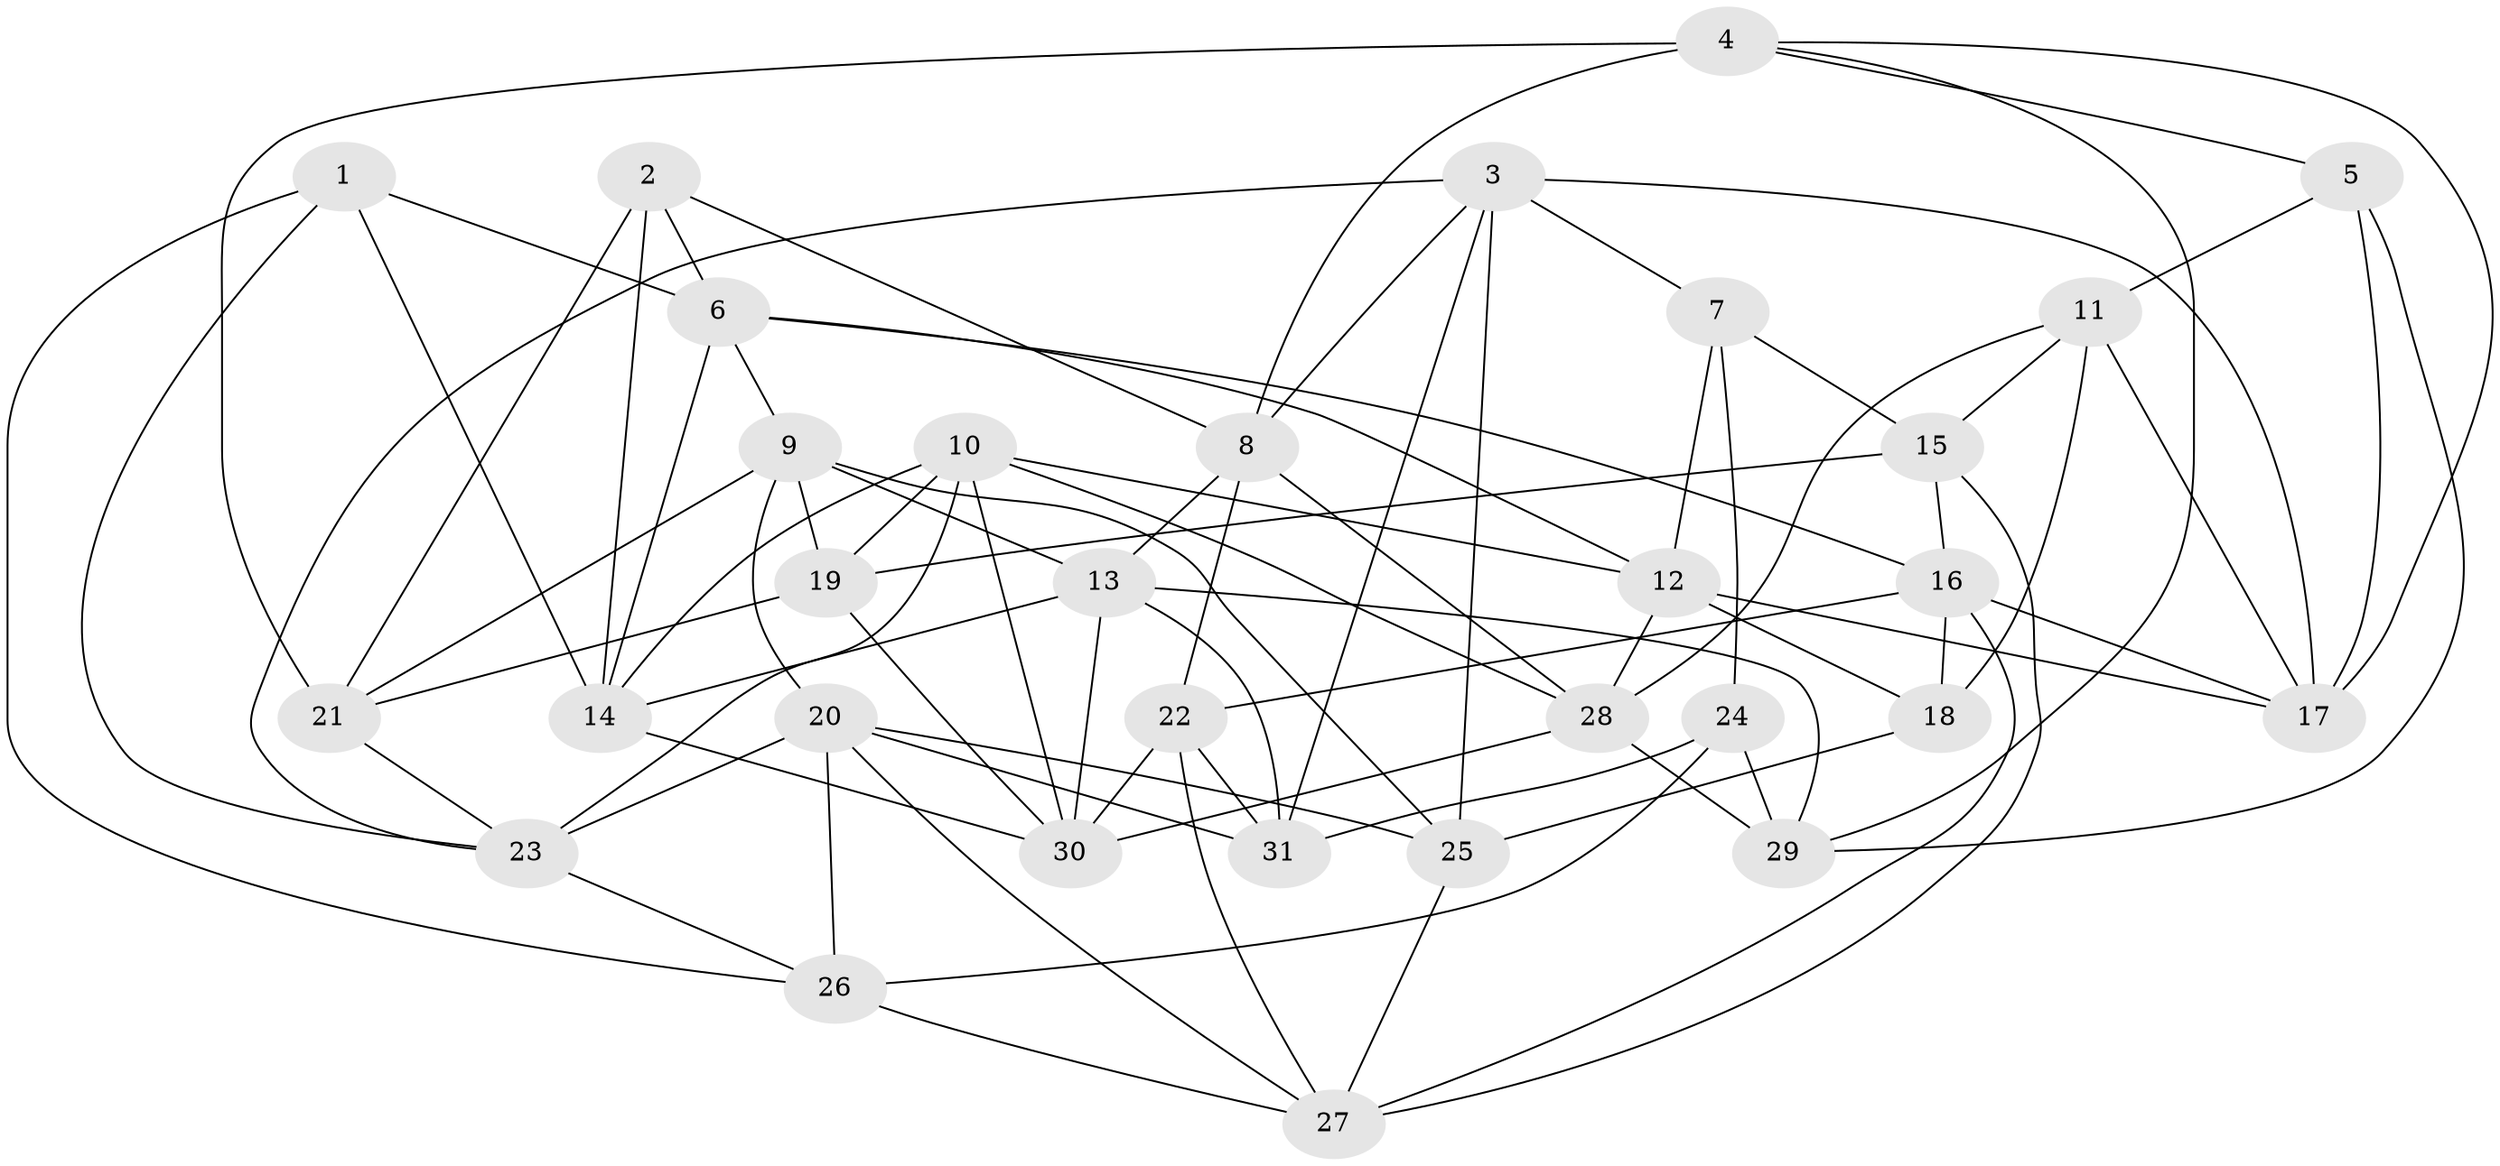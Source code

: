 // original degree distribution, {4: 1.0}
// Generated by graph-tools (version 1.1) at 2025/02/03/09/25 03:02:54]
// undirected, 31 vertices, 82 edges
graph export_dot {
graph [start="1"]
  node [color=gray90,style=filled];
  1;
  2;
  3;
  4;
  5;
  6;
  7;
  8;
  9;
  10;
  11;
  12;
  13;
  14;
  15;
  16;
  17;
  18;
  19;
  20;
  21;
  22;
  23;
  24;
  25;
  26;
  27;
  28;
  29;
  30;
  31;
  1 -- 6 [weight=1.0];
  1 -- 14 [weight=1.0];
  1 -- 23 [weight=1.0];
  1 -- 26 [weight=1.0];
  2 -- 6 [weight=1.0];
  2 -- 8 [weight=1.0];
  2 -- 14 [weight=1.0];
  2 -- 21 [weight=1.0];
  3 -- 7 [weight=1.0];
  3 -- 8 [weight=1.0];
  3 -- 17 [weight=1.0];
  3 -- 23 [weight=1.0];
  3 -- 25 [weight=1.0];
  3 -- 31 [weight=1.0];
  4 -- 5 [weight=1.0];
  4 -- 8 [weight=1.0];
  4 -- 17 [weight=1.0];
  4 -- 21 [weight=2.0];
  4 -- 29 [weight=1.0];
  5 -- 11 [weight=1.0];
  5 -- 17 [weight=1.0];
  5 -- 29 [weight=1.0];
  6 -- 9 [weight=1.0];
  6 -- 12 [weight=1.0];
  6 -- 14 [weight=1.0];
  6 -- 16 [weight=1.0];
  7 -- 12 [weight=1.0];
  7 -- 15 [weight=1.0];
  7 -- 24 [weight=1.0];
  8 -- 13 [weight=1.0];
  8 -- 22 [weight=1.0];
  8 -- 28 [weight=1.0];
  9 -- 13 [weight=1.0];
  9 -- 19 [weight=1.0];
  9 -- 20 [weight=1.0];
  9 -- 21 [weight=1.0];
  9 -- 25 [weight=1.0];
  10 -- 12 [weight=1.0];
  10 -- 14 [weight=1.0];
  10 -- 19 [weight=1.0];
  10 -- 23 [weight=1.0];
  10 -- 28 [weight=1.0];
  10 -- 30 [weight=1.0];
  11 -- 15 [weight=1.0];
  11 -- 17 [weight=1.0];
  11 -- 18 [weight=2.0];
  11 -- 28 [weight=1.0];
  12 -- 17 [weight=1.0];
  12 -- 18 [weight=1.0];
  12 -- 28 [weight=1.0];
  13 -- 14 [weight=1.0];
  13 -- 29 [weight=1.0];
  13 -- 30 [weight=1.0];
  13 -- 31 [weight=1.0];
  14 -- 30 [weight=1.0];
  15 -- 16 [weight=1.0];
  15 -- 19 [weight=2.0];
  15 -- 27 [weight=1.0];
  16 -- 17 [weight=1.0];
  16 -- 18 [weight=1.0];
  16 -- 22 [weight=1.0];
  16 -- 27 [weight=1.0];
  18 -- 25 [weight=2.0];
  19 -- 21 [weight=1.0];
  19 -- 30 [weight=1.0];
  20 -- 23 [weight=1.0];
  20 -- 25 [weight=1.0];
  20 -- 26 [weight=1.0];
  20 -- 27 [weight=1.0];
  20 -- 31 [weight=1.0];
  21 -- 23 [weight=1.0];
  22 -- 27 [weight=1.0];
  22 -- 30 [weight=1.0];
  22 -- 31 [weight=2.0];
  23 -- 26 [weight=1.0];
  24 -- 26 [weight=2.0];
  24 -- 29 [weight=2.0];
  24 -- 31 [weight=1.0];
  25 -- 27 [weight=1.0];
  26 -- 27 [weight=1.0];
  28 -- 29 [weight=1.0];
  28 -- 30 [weight=1.0];
}
